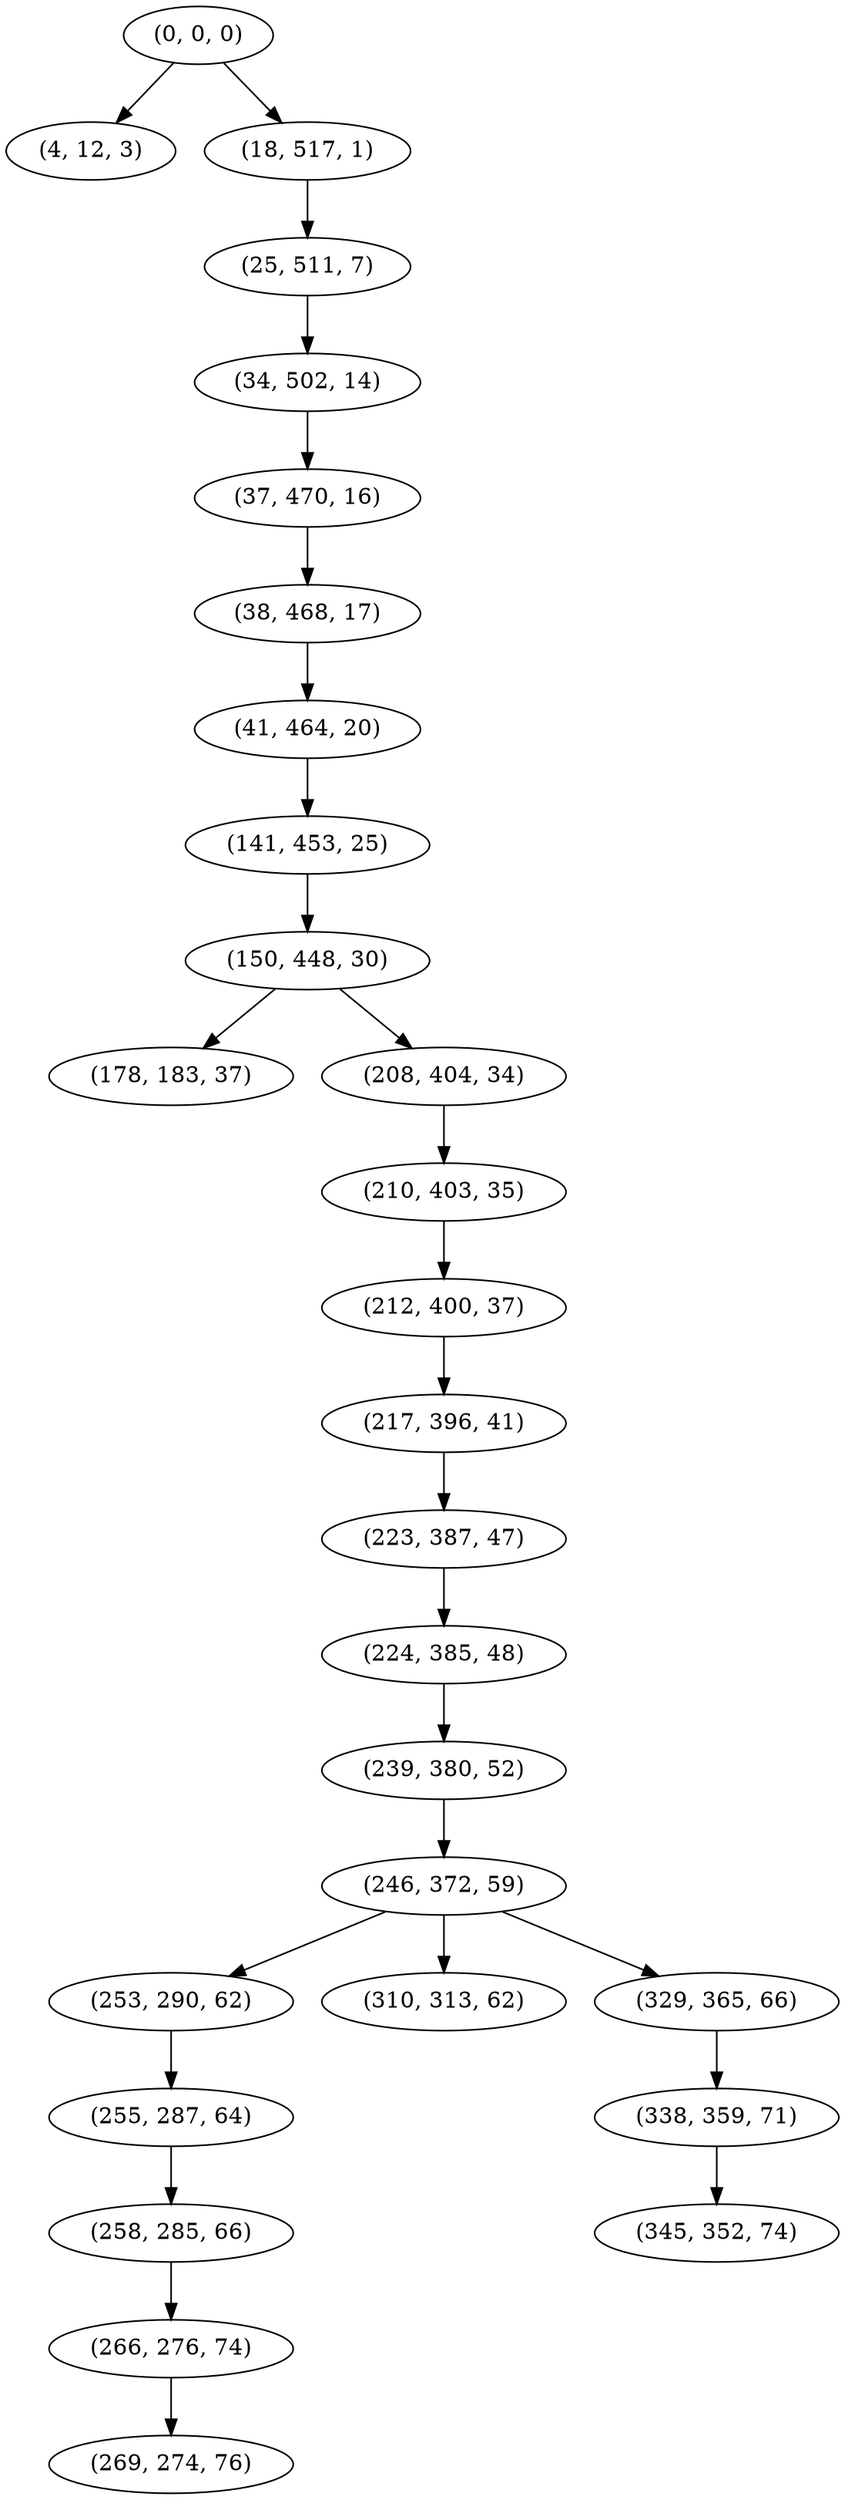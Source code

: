 digraph tree {
    "(0, 0, 0)";
    "(4, 12, 3)";
    "(18, 517, 1)";
    "(25, 511, 7)";
    "(34, 502, 14)";
    "(37, 470, 16)";
    "(38, 468, 17)";
    "(41, 464, 20)";
    "(141, 453, 25)";
    "(150, 448, 30)";
    "(178, 183, 37)";
    "(208, 404, 34)";
    "(210, 403, 35)";
    "(212, 400, 37)";
    "(217, 396, 41)";
    "(223, 387, 47)";
    "(224, 385, 48)";
    "(239, 380, 52)";
    "(246, 372, 59)";
    "(253, 290, 62)";
    "(255, 287, 64)";
    "(258, 285, 66)";
    "(266, 276, 74)";
    "(269, 274, 76)";
    "(310, 313, 62)";
    "(329, 365, 66)";
    "(338, 359, 71)";
    "(345, 352, 74)";
    "(0, 0, 0)" -> "(4, 12, 3)";
    "(0, 0, 0)" -> "(18, 517, 1)";
    "(18, 517, 1)" -> "(25, 511, 7)";
    "(25, 511, 7)" -> "(34, 502, 14)";
    "(34, 502, 14)" -> "(37, 470, 16)";
    "(37, 470, 16)" -> "(38, 468, 17)";
    "(38, 468, 17)" -> "(41, 464, 20)";
    "(41, 464, 20)" -> "(141, 453, 25)";
    "(141, 453, 25)" -> "(150, 448, 30)";
    "(150, 448, 30)" -> "(178, 183, 37)";
    "(150, 448, 30)" -> "(208, 404, 34)";
    "(208, 404, 34)" -> "(210, 403, 35)";
    "(210, 403, 35)" -> "(212, 400, 37)";
    "(212, 400, 37)" -> "(217, 396, 41)";
    "(217, 396, 41)" -> "(223, 387, 47)";
    "(223, 387, 47)" -> "(224, 385, 48)";
    "(224, 385, 48)" -> "(239, 380, 52)";
    "(239, 380, 52)" -> "(246, 372, 59)";
    "(246, 372, 59)" -> "(253, 290, 62)";
    "(246, 372, 59)" -> "(310, 313, 62)";
    "(246, 372, 59)" -> "(329, 365, 66)";
    "(253, 290, 62)" -> "(255, 287, 64)";
    "(255, 287, 64)" -> "(258, 285, 66)";
    "(258, 285, 66)" -> "(266, 276, 74)";
    "(266, 276, 74)" -> "(269, 274, 76)";
    "(329, 365, 66)" -> "(338, 359, 71)";
    "(338, 359, 71)" -> "(345, 352, 74)";
}

